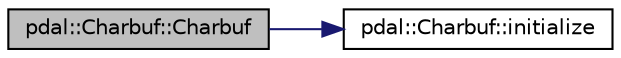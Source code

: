 digraph "pdal::Charbuf::Charbuf"
{
  edge [fontname="Helvetica",fontsize="10",labelfontname="Helvetica",labelfontsize="10"];
  node [fontname="Helvetica",fontsize="10",shape=record];
  rankdir="LR";
  Node1 [label="pdal::Charbuf::Charbuf",height=0.2,width=0.4,color="black", fillcolor="grey75", style="filled", fontcolor="black"];
  Node1 -> Node2 [color="midnightblue",fontsize="10",style="solid",fontname="Helvetica"];
  Node2 [label="pdal::Charbuf::initialize",height=0.2,width=0.4,color="black", fillcolor="white", style="filled",URL="$classpdal_1_1Charbuf.html#a968e75a6f7075a7b68ea3a93dfc935a0"];
}
